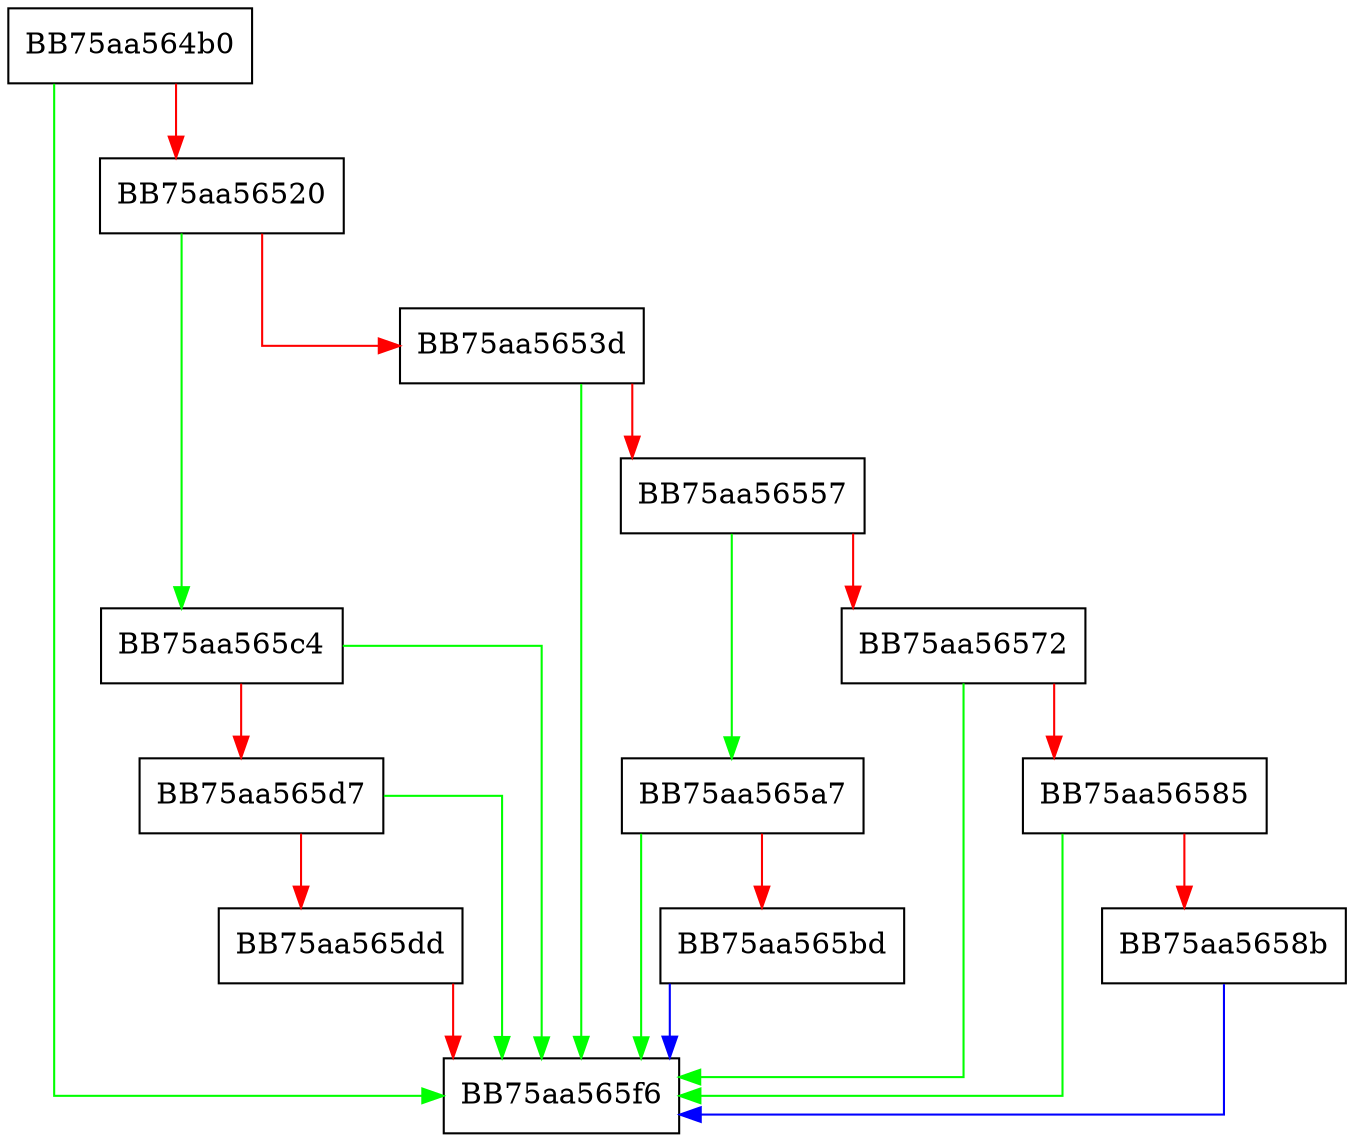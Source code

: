 digraph DoLayer0 {
  node [shape="box"];
  graph [splines=ortho];
  BB75aa564b0 -> BB75aa565f6 [color="green"];
  BB75aa564b0 -> BB75aa56520 [color="red"];
  BB75aa56520 -> BB75aa565c4 [color="green"];
  BB75aa56520 -> BB75aa5653d [color="red"];
  BB75aa5653d -> BB75aa565f6 [color="green"];
  BB75aa5653d -> BB75aa56557 [color="red"];
  BB75aa56557 -> BB75aa565a7 [color="green"];
  BB75aa56557 -> BB75aa56572 [color="red"];
  BB75aa56572 -> BB75aa565f6 [color="green"];
  BB75aa56572 -> BB75aa56585 [color="red"];
  BB75aa56585 -> BB75aa565f6 [color="green"];
  BB75aa56585 -> BB75aa5658b [color="red"];
  BB75aa5658b -> BB75aa565f6 [color="blue"];
  BB75aa565a7 -> BB75aa565f6 [color="green"];
  BB75aa565a7 -> BB75aa565bd [color="red"];
  BB75aa565bd -> BB75aa565f6 [color="blue"];
  BB75aa565c4 -> BB75aa565f6 [color="green"];
  BB75aa565c4 -> BB75aa565d7 [color="red"];
  BB75aa565d7 -> BB75aa565f6 [color="green"];
  BB75aa565d7 -> BB75aa565dd [color="red"];
  BB75aa565dd -> BB75aa565f6 [color="red"];
}